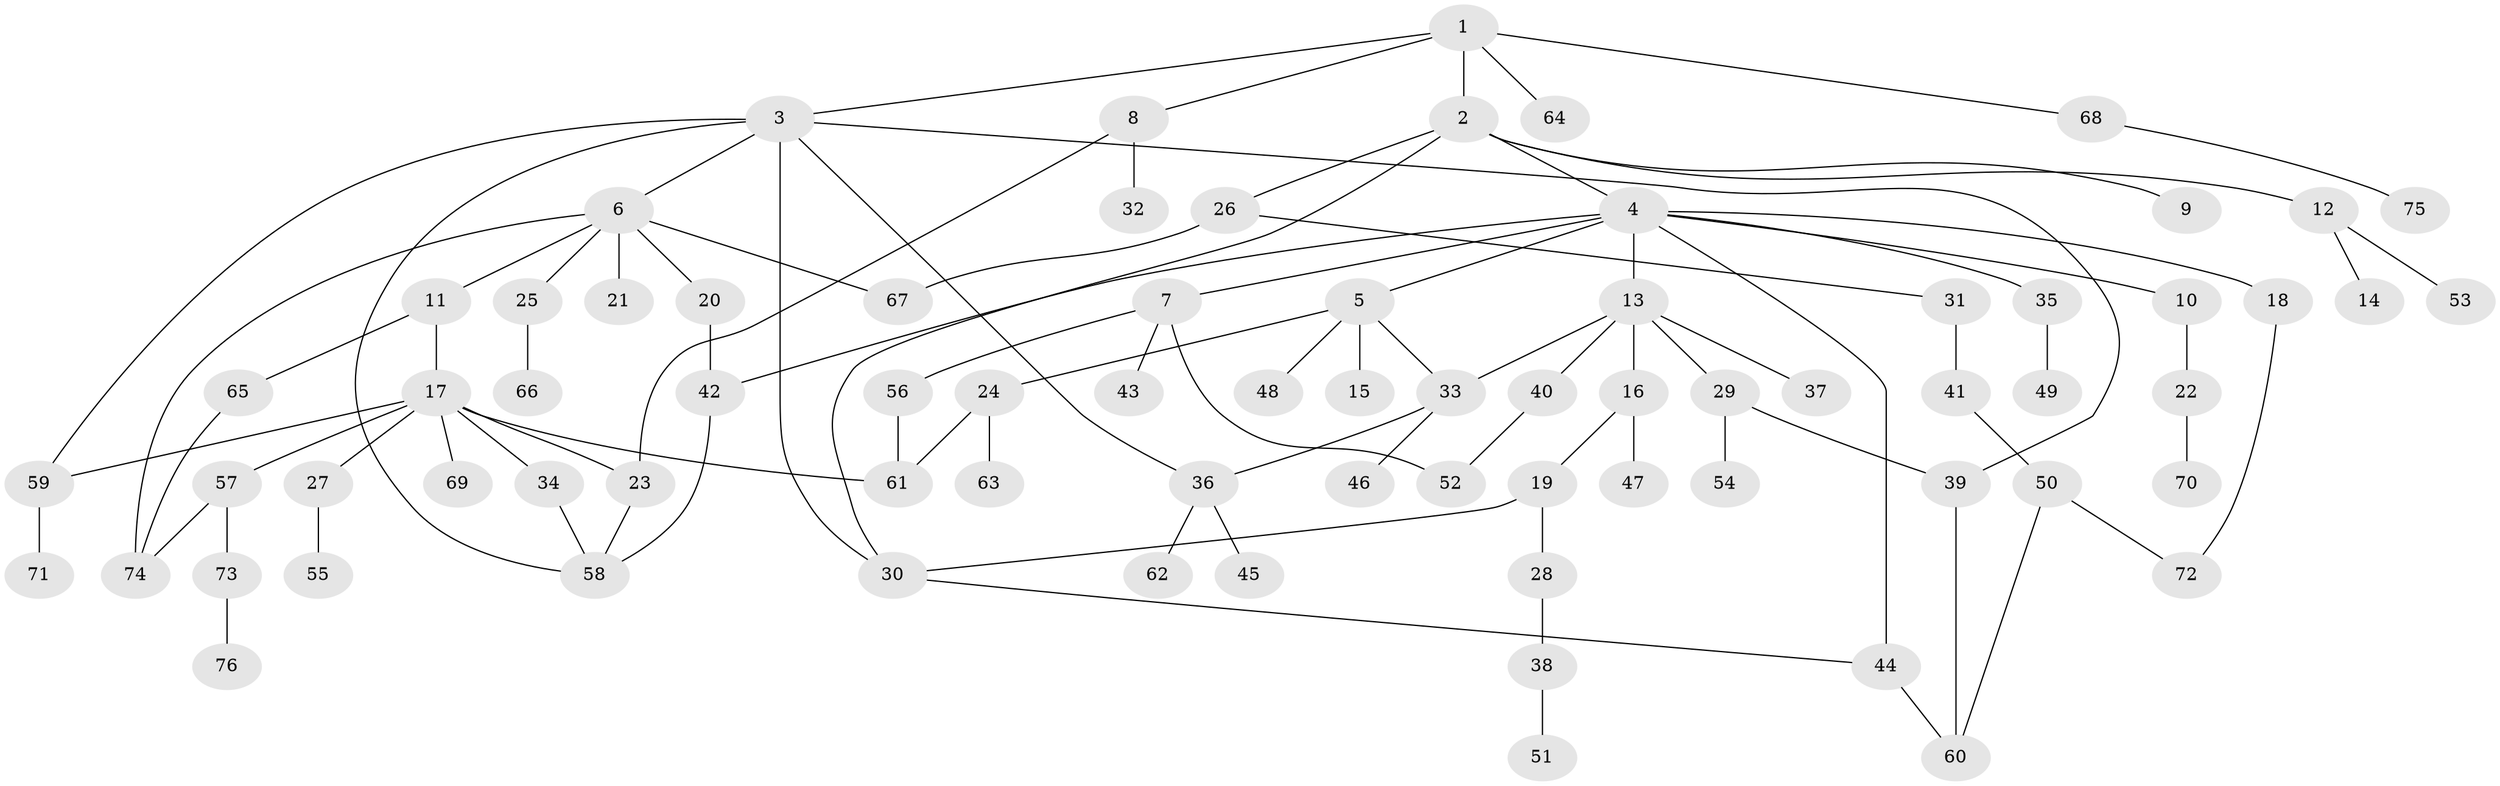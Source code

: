 // coarse degree distribution, {11: 0.02631578947368421, 1: 0.5526315789473685, 2: 0.18421052631578946, 6: 0.07894736842105263, 4: 0.05263157894736842, 3: 0.05263157894736842, 9: 0.02631578947368421, 5: 0.02631578947368421}
// Generated by graph-tools (version 1.1) at 2025/45/03/04/25 21:45:47]
// undirected, 76 vertices, 96 edges
graph export_dot {
graph [start="1"]
  node [color=gray90,style=filled];
  1;
  2;
  3;
  4;
  5;
  6;
  7;
  8;
  9;
  10;
  11;
  12;
  13;
  14;
  15;
  16;
  17;
  18;
  19;
  20;
  21;
  22;
  23;
  24;
  25;
  26;
  27;
  28;
  29;
  30;
  31;
  32;
  33;
  34;
  35;
  36;
  37;
  38;
  39;
  40;
  41;
  42;
  43;
  44;
  45;
  46;
  47;
  48;
  49;
  50;
  51;
  52;
  53;
  54;
  55;
  56;
  57;
  58;
  59;
  60;
  61;
  62;
  63;
  64;
  65;
  66;
  67;
  68;
  69;
  70;
  71;
  72;
  73;
  74;
  75;
  76;
  1 -- 2;
  1 -- 3;
  1 -- 8;
  1 -- 64;
  1 -- 68;
  2 -- 4;
  2 -- 9;
  2 -- 12;
  2 -- 26;
  2 -- 30;
  3 -- 6;
  3 -- 39;
  3 -- 36;
  3 -- 59;
  3 -- 30;
  3 -- 58;
  4 -- 5;
  4 -- 7;
  4 -- 10;
  4 -- 13;
  4 -- 18;
  4 -- 35;
  4 -- 42;
  4 -- 44;
  5 -- 15;
  5 -- 24;
  5 -- 33;
  5 -- 48;
  6 -- 11;
  6 -- 20;
  6 -- 21;
  6 -- 25;
  6 -- 67;
  6 -- 74;
  7 -- 43;
  7 -- 52;
  7 -- 56;
  8 -- 23;
  8 -- 32;
  10 -- 22;
  11 -- 17;
  11 -- 65;
  12 -- 14;
  12 -- 53;
  13 -- 16;
  13 -- 29;
  13 -- 37;
  13 -- 40;
  13 -- 33;
  16 -- 19;
  16 -- 47;
  17 -- 27;
  17 -- 34;
  17 -- 57;
  17 -- 59;
  17 -- 69;
  17 -- 61;
  17 -- 23;
  18 -- 72;
  19 -- 28;
  19 -- 30;
  20 -- 42;
  22 -- 70;
  23 -- 58;
  24 -- 63;
  24 -- 61;
  25 -- 66;
  26 -- 31;
  26 -- 67;
  27 -- 55;
  28 -- 38;
  29 -- 54;
  29 -- 39;
  30 -- 44;
  31 -- 41;
  33 -- 36;
  33 -- 46;
  34 -- 58;
  35 -- 49;
  36 -- 45;
  36 -- 62;
  38 -- 51;
  39 -- 60;
  40 -- 52;
  41 -- 50;
  42 -- 58;
  44 -- 60;
  50 -- 72;
  50 -- 60;
  56 -- 61;
  57 -- 73;
  57 -- 74;
  59 -- 71;
  65 -- 74;
  68 -- 75;
  73 -- 76;
}
